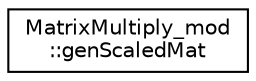 digraph "Graphical Class Hierarchy"
{
 // LATEX_PDF_SIZE
  edge [fontname="Helvetica",fontsize="10",labelfontname="Helvetica",labelfontsize="10"];
  node [fontname="Helvetica",fontsize="10",shape=record];
  rankdir="LR";
  Node0 [label="MatrixMultiply_mod\l::genScaledMat",height=0.2,width=0.4,color="black", fillcolor="white", style="filled",URL="$interfaceMatrixMultiply__mod_1_1genScaledMat.html",tooltip="Return a matrix resulting from the multiplication of the input facupp with the upper triangle of the ..."];
}
